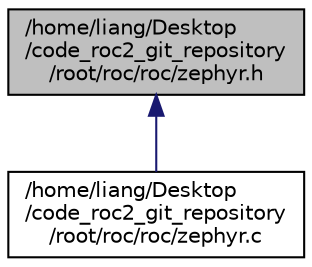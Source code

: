 digraph "/home/liang/Desktop/code_roc2_git_repository/root/roc/roc/zephyr.h"
{
 // INTERACTIVE_SVG=YES
  edge [fontname="Helvetica",fontsize="10",labelfontname="Helvetica",labelfontsize="10"];
  node [fontname="Helvetica",fontsize="10",shape=record];
  Node1 [label="/home/liang/Desktop\l/code_roc2_git_repository\l/root/roc/roc/zephyr.h",height=0.2,width=0.4,color="black", fillcolor="grey75", style="filled", fontcolor="black"];
  Node1 -> Node2 [dir="back",color="midnightblue",fontsize="10",style="solid",fontname="Helvetica"];
  Node2 [label="/home/liang/Desktop\l/code_roc2_git_repository\l/root/roc/roc/zephyr.c",height=0.2,width=0.4,color="black", fillcolor="white", style="filled",URL="$zephyr_8c.html",tooltip="ROC2 Zephyr Interface Module. "];
}
